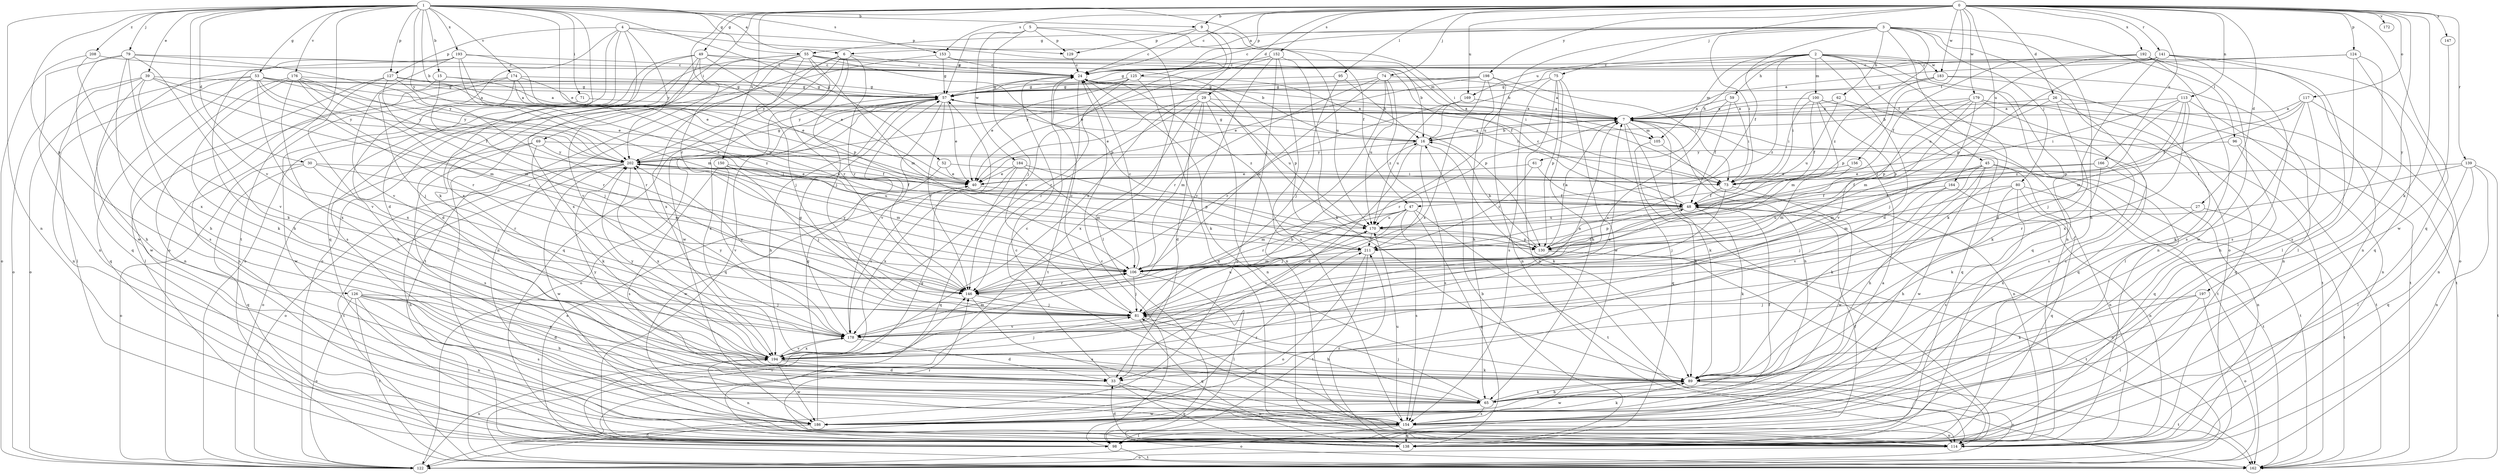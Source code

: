 strict digraph  {
0;
1;
2;
3;
4;
5;
6;
7;
9;
15;
16;
24;
26;
27;
29;
30;
33;
39;
40;
45;
47;
48;
49;
52;
53;
55;
57;
59;
61;
62;
65;
69;
71;
73;
74;
75;
79;
80;
81;
89;
95;
96;
98;
100;
105;
106;
113;
114;
117;
122;
124;
125;
126;
127;
129;
130;
138;
139;
141;
146;
147;
150;
152;
153;
154;
156;
162;
164;
166;
169;
170;
172;
174;
176;
178;
179;
183;
184;
186;
192;
193;
194;
197;
198;
202;
208;
211;
0 -> 9  [label=b];
0 -> 24  [label=c];
0 -> 26  [label=d];
0 -> 27  [label=d];
0 -> 29  [label=d];
0 -> 49  [label=g];
0 -> 69  [label=i];
0 -> 74  [label=j];
0 -> 75  [label=j];
0 -> 89  [label=k];
0 -> 95  [label=l];
0 -> 113  [label=n];
0 -> 117  [label=o];
0 -> 124  [label=p];
0 -> 125  [label=p];
0 -> 138  [label=q];
0 -> 139  [label=r];
0 -> 141  [label=r];
0 -> 146  [label=r];
0 -> 147  [label=s];
0 -> 150  [label=s];
0 -> 152  [label=s];
0 -> 153  [label=s];
0 -> 156  [label=t];
0 -> 164  [label=u];
0 -> 166  [label=u];
0 -> 169  [label=u];
0 -> 172  [label=v];
0 -> 179  [label=w];
0 -> 183  [label=w];
0 -> 192  [label=x];
0 -> 197  [label=y];
0 -> 198  [label=y];
1 -> 6  [label=a];
1 -> 9  [label=b];
1 -> 15  [label=b];
1 -> 16  [label=b];
1 -> 30  [label=d];
1 -> 39  [label=e];
1 -> 40  [label=e];
1 -> 52  [label=g];
1 -> 53  [label=g];
1 -> 55  [label=g];
1 -> 71  [label=i];
1 -> 73  [label=i];
1 -> 79  [label=j];
1 -> 89  [label=k];
1 -> 114  [label=n];
1 -> 126  [label=p];
1 -> 127  [label=p];
1 -> 153  [label=s];
1 -> 162  [label=t];
1 -> 174  [label=v];
1 -> 176  [label=v];
1 -> 178  [label=v];
1 -> 193  [label=x];
1 -> 202  [label=y];
1 -> 208  [label=z];
2 -> 16  [label=b];
2 -> 33  [label=d];
2 -> 45  [label=f];
2 -> 59  [label=h];
2 -> 61  [label=h];
2 -> 89  [label=k];
2 -> 100  [label=m];
2 -> 105  [label=m];
2 -> 114  [label=n];
2 -> 138  [label=q];
2 -> 169  [label=u];
2 -> 183  [label=w];
2 -> 211  [label=z];
3 -> 6  [label=a];
3 -> 24  [label=c];
3 -> 47  [label=f];
3 -> 55  [label=g];
3 -> 62  [label=h];
3 -> 65  [label=h];
3 -> 73  [label=i];
3 -> 80  [label=j];
3 -> 96  [label=l];
3 -> 114  [label=n];
3 -> 122  [label=o];
3 -> 170  [label=u];
3 -> 211  [label=z];
4 -> 33  [label=d];
4 -> 105  [label=m];
4 -> 122  [label=o];
4 -> 127  [label=p];
4 -> 129  [label=p];
4 -> 138  [label=q];
4 -> 194  [label=x];
4 -> 202  [label=y];
5 -> 47  [label=f];
5 -> 57  [label=g];
5 -> 81  [label=j];
5 -> 98  [label=l];
5 -> 129  [label=p];
5 -> 184  [label=w];
6 -> 24  [label=c];
6 -> 81  [label=j];
6 -> 114  [label=n];
6 -> 138  [label=q];
6 -> 146  [label=r];
6 -> 186  [label=w];
6 -> 202  [label=y];
7 -> 16  [label=b];
7 -> 65  [label=h];
7 -> 89  [label=k];
7 -> 105  [label=m];
7 -> 114  [label=n];
7 -> 138  [label=q];
7 -> 146  [label=r];
7 -> 162  [label=t];
9 -> 24  [label=c];
9 -> 129  [label=p];
9 -> 170  [label=u];
9 -> 178  [label=v];
9 -> 194  [label=x];
15 -> 7  [label=a];
15 -> 57  [label=g];
15 -> 81  [label=j];
15 -> 146  [label=r];
16 -> 7  [label=a];
16 -> 33  [label=d];
16 -> 57  [label=g];
16 -> 89  [label=k];
16 -> 154  [label=s];
16 -> 202  [label=y];
24 -> 57  [label=g];
24 -> 89  [label=k];
24 -> 130  [label=p];
24 -> 162  [label=t];
24 -> 211  [label=z];
26 -> 7  [label=a];
26 -> 89  [label=k];
26 -> 130  [label=p];
26 -> 154  [label=s];
26 -> 162  [label=t];
27 -> 162  [label=t];
27 -> 170  [label=u];
27 -> 194  [label=x];
29 -> 7  [label=a];
29 -> 33  [label=d];
29 -> 40  [label=e];
29 -> 106  [label=m];
29 -> 114  [label=n];
29 -> 146  [label=r];
29 -> 170  [label=u];
29 -> 194  [label=x];
30 -> 73  [label=i];
30 -> 106  [label=m];
30 -> 122  [label=o];
30 -> 138  [label=q];
30 -> 146  [label=r];
33 -> 24  [label=c];
33 -> 114  [label=n];
33 -> 138  [label=q];
39 -> 57  [label=g];
39 -> 65  [label=h];
39 -> 106  [label=m];
39 -> 114  [label=n];
39 -> 122  [label=o];
39 -> 178  [label=v];
39 -> 202  [label=y];
40 -> 48  [label=f];
40 -> 178  [label=v];
45 -> 65  [label=h];
45 -> 73  [label=i];
45 -> 89  [label=k];
45 -> 106  [label=m];
45 -> 114  [label=n];
45 -> 162  [label=t];
45 -> 186  [label=w];
47 -> 81  [label=j];
47 -> 106  [label=m];
47 -> 138  [label=q];
47 -> 146  [label=r];
47 -> 154  [label=s];
47 -> 162  [label=t];
47 -> 170  [label=u];
48 -> 24  [label=c];
48 -> 89  [label=k];
48 -> 122  [label=o];
48 -> 130  [label=p];
48 -> 170  [label=u];
49 -> 16  [label=b];
49 -> 24  [label=c];
49 -> 33  [label=d];
49 -> 40  [label=e];
49 -> 130  [label=p];
49 -> 154  [label=s];
49 -> 178  [label=v];
49 -> 194  [label=x];
52 -> 40  [label=e];
52 -> 73  [label=i];
52 -> 186  [label=w];
53 -> 7  [label=a];
53 -> 40  [label=e];
53 -> 57  [label=g];
53 -> 98  [label=l];
53 -> 122  [label=o];
53 -> 138  [label=q];
53 -> 146  [label=r];
53 -> 178  [label=v];
53 -> 202  [label=y];
55 -> 24  [label=c];
55 -> 48  [label=f];
55 -> 73  [label=i];
55 -> 81  [label=j];
55 -> 98  [label=l];
55 -> 106  [label=m];
55 -> 122  [label=o];
55 -> 130  [label=p];
55 -> 146  [label=r];
55 -> 162  [label=t];
55 -> 194  [label=x];
57 -> 7  [label=a];
57 -> 40  [label=e];
57 -> 65  [label=h];
57 -> 73  [label=i];
57 -> 122  [label=o];
57 -> 138  [label=q];
57 -> 146  [label=r];
57 -> 178  [label=v];
57 -> 194  [label=x];
59 -> 7  [label=a];
59 -> 48  [label=f];
59 -> 73  [label=i];
59 -> 178  [label=v];
61 -> 40  [label=e];
61 -> 48  [label=f];
61 -> 211  [label=z];
62 -> 7  [label=a];
62 -> 138  [label=q];
62 -> 170  [label=u];
65 -> 48  [label=f];
65 -> 81  [label=j];
65 -> 89  [label=k];
65 -> 154  [label=s];
65 -> 186  [label=w];
69 -> 48  [label=f];
69 -> 89  [label=k];
69 -> 122  [label=o];
69 -> 154  [label=s];
69 -> 202  [label=y];
71 -> 7  [label=a];
71 -> 186  [label=w];
73 -> 48  [label=f];
73 -> 81  [label=j];
73 -> 186  [label=w];
74 -> 7  [label=a];
74 -> 57  [label=g];
74 -> 106  [label=m];
74 -> 114  [label=n];
74 -> 146  [label=r];
74 -> 170  [label=u];
74 -> 211  [label=z];
75 -> 57  [label=g];
75 -> 65  [label=h];
75 -> 114  [label=n];
75 -> 130  [label=p];
75 -> 154  [label=s];
75 -> 186  [label=w];
79 -> 24  [label=c];
79 -> 65  [label=h];
79 -> 89  [label=k];
79 -> 114  [label=n];
79 -> 154  [label=s];
79 -> 186  [label=w];
79 -> 202  [label=y];
80 -> 48  [label=f];
80 -> 65  [label=h];
80 -> 106  [label=m];
80 -> 138  [label=q];
80 -> 154  [label=s];
80 -> 162  [label=t];
81 -> 24  [label=c];
81 -> 65  [label=h];
81 -> 138  [label=q];
81 -> 170  [label=u];
81 -> 178  [label=v];
81 -> 202  [label=y];
89 -> 65  [label=h];
89 -> 122  [label=o];
89 -> 162  [label=t];
89 -> 186  [label=w];
89 -> 202  [label=y];
95 -> 16  [label=b];
95 -> 57  [label=g];
95 -> 81  [label=j];
96 -> 138  [label=q];
96 -> 162  [label=t];
96 -> 202  [label=y];
98 -> 7  [label=a];
98 -> 24  [label=c];
98 -> 40  [label=e];
98 -> 48  [label=f];
98 -> 146  [label=r];
98 -> 162  [label=t];
100 -> 7  [label=a];
100 -> 48  [label=f];
100 -> 73  [label=i];
100 -> 106  [label=m];
100 -> 138  [label=q];
100 -> 162  [label=t];
100 -> 178  [label=v];
105 -> 89  [label=k];
105 -> 114  [label=n];
106 -> 24  [label=c];
106 -> 48  [label=f];
106 -> 81  [label=j];
106 -> 98  [label=l];
106 -> 146  [label=r];
106 -> 202  [label=y];
113 -> 7  [label=a];
113 -> 73  [label=i];
113 -> 81  [label=j];
113 -> 106  [label=m];
113 -> 114  [label=n];
113 -> 130  [label=p];
113 -> 194  [label=x];
114 -> 122  [label=o];
117 -> 7  [label=a];
117 -> 48  [label=f];
117 -> 65  [label=h];
117 -> 89  [label=k];
117 -> 114  [label=n];
117 -> 211  [label=z];
122 -> 194  [label=x];
124 -> 7  [label=a];
124 -> 24  [label=c];
124 -> 98  [label=l];
124 -> 138  [label=q];
124 -> 154  [label=s];
125 -> 40  [label=e];
125 -> 57  [label=g];
125 -> 114  [label=n];
125 -> 130  [label=p];
125 -> 146  [label=r];
125 -> 202  [label=y];
126 -> 33  [label=d];
126 -> 65  [label=h];
126 -> 81  [label=j];
126 -> 114  [label=n];
126 -> 122  [label=o];
126 -> 154  [label=s];
126 -> 162  [label=t];
126 -> 194  [label=x];
127 -> 7  [label=a];
127 -> 57  [label=g];
127 -> 65  [label=h];
127 -> 81  [label=j];
127 -> 114  [label=n];
127 -> 146  [label=r];
129 -> 24  [label=c];
130 -> 7  [label=a];
130 -> 16  [label=b];
130 -> 114  [label=n];
130 -> 162  [label=t];
138 -> 16  [label=b];
138 -> 33  [label=d];
138 -> 146  [label=r];
138 -> 211  [label=z];
139 -> 73  [label=i];
139 -> 98  [label=l];
139 -> 114  [label=n];
139 -> 138  [label=q];
139 -> 146  [label=r];
139 -> 162  [label=t];
141 -> 24  [label=c];
141 -> 33  [label=d];
141 -> 57  [label=g];
141 -> 98  [label=l];
141 -> 122  [label=o];
141 -> 130  [label=p];
141 -> 154  [label=s];
146 -> 81  [label=j];
146 -> 106  [label=m];
146 -> 154  [label=s];
147 -> 186  [label=w];
150 -> 40  [label=e];
150 -> 81  [label=j];
150 -> 154  [label=s];
150 -> 170  [label=u];
150 -> 178  [label=v];
152 -> 24  [label=c];
152 -> 40  [label=e];
152 -> 89  [label=k];
152 -> 122  [label=o];
152 -> 154  [label=s];
152 -> 178  [label=v];
153 -> 16  [label=b];
153 -> 24  [label=c];
153 -> 57  [label=g];
153 -> 122  [label=o];
154 -> 24  [label=c];
154 -> 81  [label=j];
154 -> 89  [label=k];
154 -> 98  [label=l];
154 -> 114  [label=n];
154 -> 122  [label=o];
154 -> 138  [label=q];
154 -> 170  [label=u];
156 -> 40  [label=e];
156 -> 106  [label=m];
162 -> 57  [label=g];
164 -> 48  [label=f];
164 -> 81  [label=j];
164 -> 114  [label=n];
164 -> 178  [label=v];
166 -> 40  [label=e];
166 -> 48  [label=f];
166 -> 89  [label=k];
166 -> 114  [label=n];
169 -> 7  [label=a];
169 -> 146  [label=r];
169 -> 170  [label=u];
170 -> 24  [label=c];
170 -> 130  [label=p];
170 -> 178  [label=v];
170 -> 211  [label=z];
174 -> 40  [label=e];
174 -> 57  [label=g];
174 -> 98  [label=l];
174 -> 114  [label=n];
174 -> 170  [label=u];
174 -> 194  [label=x];
174 -> 211  [label=z];
176 -> 48  [label=f];
176 -> 57  [label=g];
176 -> 89  [label=k];
176 -> 106  [label=m];
176 -> 146  [label=r];
176 -> 186  [label=w];
176 -> 194  [label=x];
176 -> 202  [label=y];
178 -> 7  [label=a];
178 -> 16  [label=b];
178 -> 33  [label=d];
178 -> 57  [label=g];
178 -> 106  [label=m];
178 -> 194  [label=x];
178 -> 202  [label=y];
179 -> 7  [label=a];
179 -> 16  [label=b];
179 -> 81  [label=j];
179 -> 106  [label=m];
179 -> 130  [label=p];
179 -> 138  [label=q];
179 -> 154  [label=s];
179 -> 162  [label=t];
183 -> 57  [label=g];
183 -> 73  [label=i];
183 -> 98  [label=l];
183 -> 114  [label=n];
183 -> 130  [label=p];
184 -> 40  [label=e];
184 -> 106  [label=m];
184 -> 130  [label=p];
184 -> 138  [label=q];
184 -> 194  [label=x];
186 -> 57  [label=g];
186 -> 98  [label=l];
186 -> 211  [label=z];
192 -> 24  [label=c];
192 -> 48  [label=f];
192 -> 114  [label=n];
192 -> 154  [label=s];
192 -> 170  [label=u];
192 -> 186  [label=w];
193 -> 24  [label=c];
193 -> 40  [label=e];
193 -> 65  [label=h];
193 -> 106  [label=m];
193 -> 138  [label=q];
193 -> 178  [label=v];
193 -> 211  [label=z];
194 -> 7  [label=a];
194 -> 33  [label=d];
194 -> 81  [label=j];
194 -> 89  [label=k];
194 -> 114  [label=n];
194 -> 178  [label=v];
194 -> 186  [label=w];
194 -> 202  [label=y];
197 -> 81  [label=j];
197 -> 89  [label=k];
197 -> 98  [label=l];
197 -> 122  [label=o];
198 -> 40  [label=e];
198 -> 57  [label=g];
198 -> 65  [label=h];
198 -> 73  [label=i];
198 -> 114  [label=n];
198 -> 194  [label=x];
198 -> 202  [label=y];
202 -> 40  [label=e];
202 -> 48  [label=f];
202 -> 57  [label=g];
202 -> 106  [label=m];
202 -> 114  [label=n];
202 -> 122  [label=o];
202 -> 162  [label=t];
202 -> 186  [label=w];
202 -> 194  [label=x];
208 -> 24  [label=c];
208 -> 122  [label=o];
208 -> 194  [label=x];
211 -> 106  [label=m];
211 -> 122  [label=o];
211 -> 162  [label=t];
}
